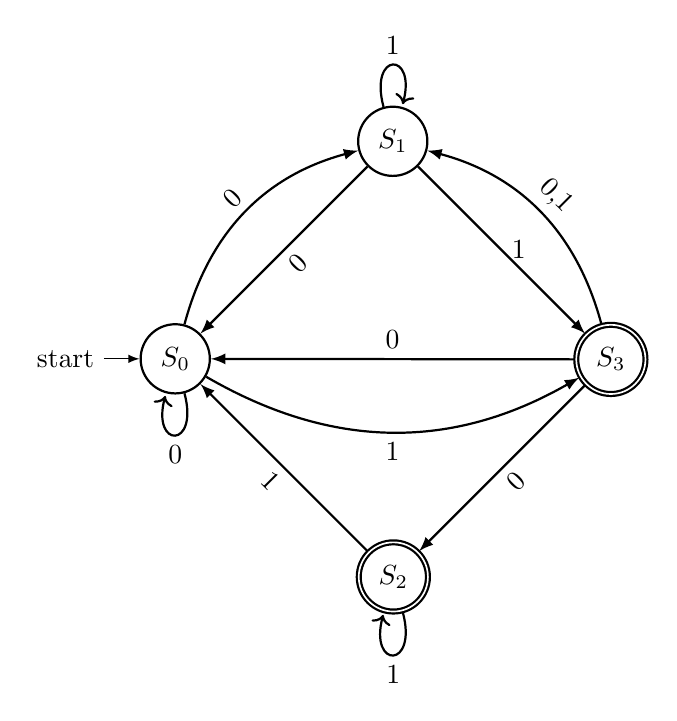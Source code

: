\begin{tikzpicture}[every initial by arrow/.style={-latex}]
	\node[thick,state,initial] (a)  {$S_0$};
	\node[thick,state] (b) [above right=30mm of a]  {$S_1$};
	\node[thick,state,accepting] (c) [below right=30mm of b]  {$S_3$};
	\node[thick,state,accepting] (d) [below right=30mm of a]  {$S_2$};
	
	\path[-latex,thick] (a) edge[bend left] node[above,sloped]{0} (b)
				(a) edge[loop below] node[below]{0} (a)
				(a) edge[bend right] node[below]{1}(c)
				
				(b) edge[] node[below,sloped]{0} (a)
				(b) edge[loop above] node[above]{1} (b)
				(b) edge[] node[right]{1} (c)
				
				(c) edge[bend right] node[above,sloped] {0,1} (b)
				(c) edge[] node[above]{0}(a)
				(c) edge node[below,sloped] {0} (d)
				
				(d) edge node[below,sloped] {1}(a)
				(d) edge[loop below]node[below]{1}(d)
				;
	\end{tikzpicture}